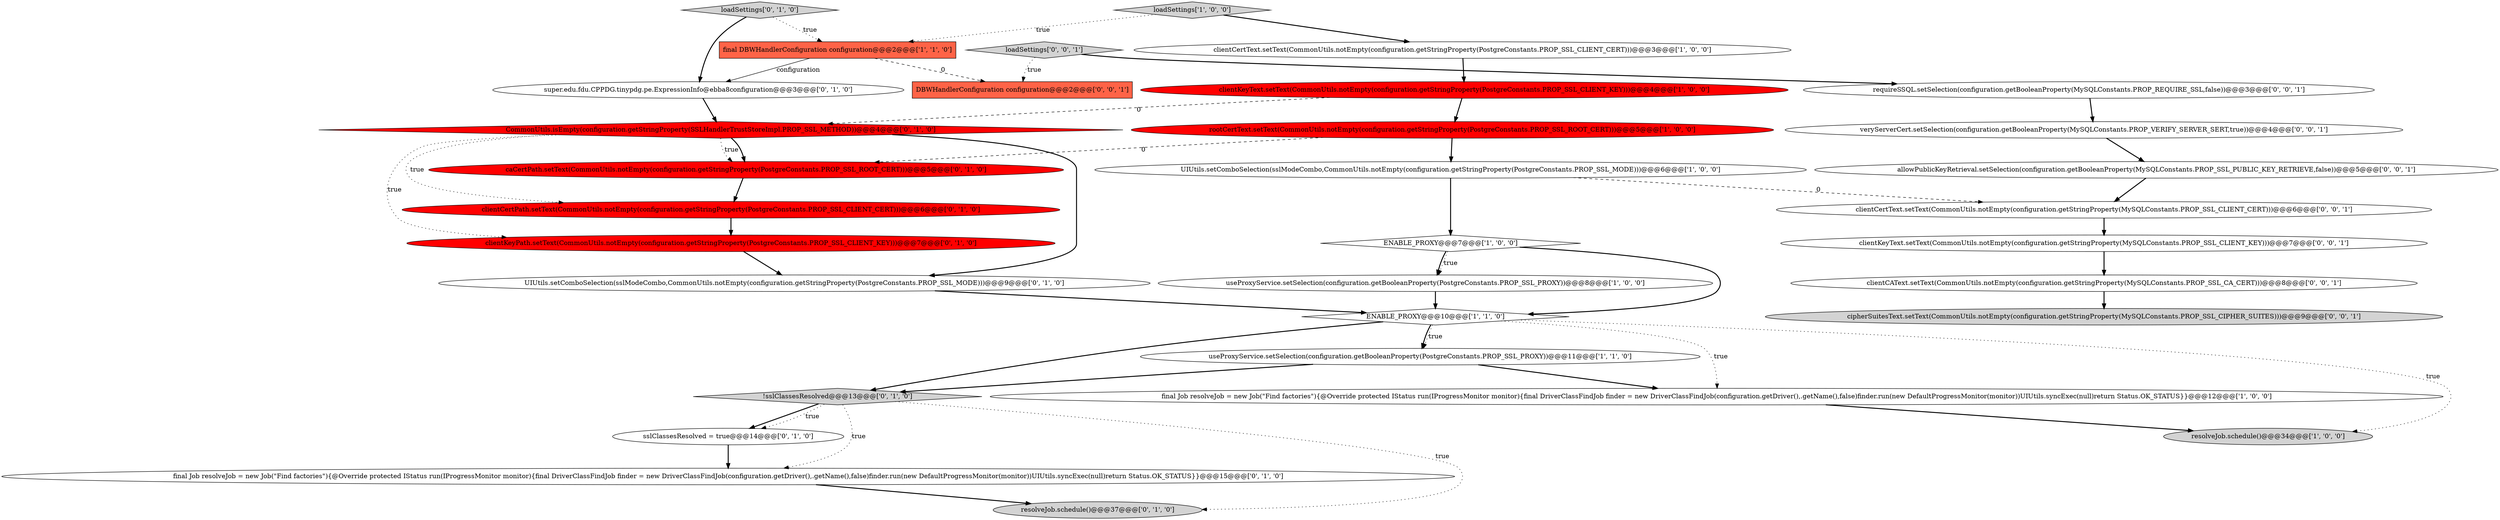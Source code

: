 digraph {
2 [style = filled, label = "ENABLE_PROXY@@@10@@@['1', '1', '0']", fillcolor = white, shape = diamond image = "AAA0AAABBB1BBB"];
12 [style = filled, label = "resolveJob.schedule()@@@37@@@['0', '1', '0']", fillcolor = lightgray, shape = ellipse image = "AAA0AAABBB2BBB"];
5 [style = filled, label = "clientCertText.setText(CommonUtils.notEmpty(configuration.getStringProperty(PostgreConstants.PROP_SSL_CLIENT_CERT)))@@@3@@@['1', '0', '0']", fillcolor = white, shape = ellipse image = "AAA0AAABBB1BBB"];
11 [style = filled, label = "useProxyService.setSelection(configuration.getBooleanProperty(PostgreConstants.PROP_SSL_PROXY))@@@11@@@['1', '1', '0']", fillcolor = white, shape = ellipse image = "AAA0AAABBB1BBB"];
24 [style = filled, label = "clientCAText.setText(CommonUtils.notEmpty(configuration.getStringProperty(MySQLConstants.PROP_SSL_CA_CERT)))@@@8@@@['0', '0', '1']", fillcolor = white, shape = ellipse image = "AAA0AAABBB3BBB"];
17 [style = filled, label = "super.edu.fdu.CPPDG.tinypdg.pe.ExpressionInfo@ebba8configuration@@@3@@@['0', '1', '0']", fillcolor = white, shape = ellipse image = "AAA0AAABBB2BBB"];
27 [style = filled, label = "clientCertText.setText(CommonUtils.notEmpty(configuration.getStringProperty(MySQLConstants.PROP_SSL_CLIENT_CERT)))@@@6@@@['0', '0', '1']", fillcolor = white, shape = ellipse image = "AAA0AAABBB3BBB"];
9 [style = filled, label = "clientKeyText.setText(CommonUtils.notEmpty(configuration.getStringProperty(PostgreConstants.PROP_SSL_CLIENT_KEY)))@@@4@@@['1', '0', '0']", fillcolor = red, shape = ellipse image = "AAA1AAABBB1BBB"];
13 [style = filled, label = "clientKeyPath.setText(CommonUtils.notEmpty(configuration.getStringProperty(PostgreConstants.PROP_SSL_CLIENT_KEY)))@@@7@@@['0', '1', '0']", fillcolor = red, shape = ellipse image = "AAA1AAABBB2BBB"];
16 [style = filled, label = "sslClassesResolved = true@@@14@@@['0', '1', '0']", fillcolor = white, shape = ellipse image = "AAA0AAABBB2BBB"];
15 [style = filled, label = "CommonUtils.isEmpty(configuration.getStringProperty(SSLHandlerTrustStoreImpl.PROP_SSL_METHOD))@@@4@@@['0', '1', '0']", fillcolor = red, shape = diamond image = "AAA1AAABBB2BBB"];
21 [style = filled, label = "!sslClassesResolved@@@13@@@['0', '1', '0']", fillcolor = lightgray, shape = diamond image = "AAA0AAABBB2BBB"];
28 [style = filled, label = "requireSSQL.setSelection(configuration.getBooleanProperty(MySQLConstants.PROP_REQUIRE_SSL,false))@@@3@@@['0', '0', '1']", fillcolor = white, shape = ellipse image = "AAA0AAABBB3BBB"];
4 [style = filled, label = "useProxyService.setSelection(configuration.getBooleanProperty(PostgreConstants.PROP_SSL_PROXY))@@@8@@@['1', '0', '0']", fillcolor = white, shape = ellipse image = "AAA0AAABBB1BBB"];
8 [style = filled, label = "rootCertText.setText(CommonUtils.notEmpty(configuration.getStringProperty(PostgreConstants.PROP_SSL_ROOT_CERT)))@@@5@@@['1', '0', '0']", fillcolor = red, shape = ellipse image = "AAA1AAABBB1BBB"];
22 [style = filled, label = "loadSettings['0', '1', '0']", fillcolor = lightgray, shape = diamond image = "AAA0AAABBB2BBB"];
7 [style = filled, label = "final DBWHandlerConfiguration configuration@@@2@@@['1', '1', '0']", fillcolor = tomato, shape = box image = "AAA0AAABBB1BBB"];
18 [style = filled, label = "caCertPath.setText(CommonUtils.notEmpty(configuration.getStringProperty(PostgreConstants.PROP_SSL_ROOT_CERT)))@@@5@@@['0', '1', '0']", fillcolor = red, shape = ellipse image = "AAA1AAABBB2BBB"];
19 [style = filled, label = "final Job resolveJob = new Job(\"Find factories\"){@Override protected IStatus run(IProgressMonitor monitor){final DriverClassFindJob finder = new DriverClassFindJob(configuration.getDriver(),.getName(),false)finder.run(new DefaultProgressMonitor(monitor))UIUtils.syncExec(null)return Status.OK_STATUS}}@@@15@@@['0', '1', '0']", fillcolor = white, shape = ellipse image = "AAA0AAABBB2BBB"];
30 [style = filled, label = "veryServerCert.setSelection(configuration.getBooleanProperty(MySQLConstants.PROP_VERIFY_SERVER_SERT,true))@@@4@@@['0', '0', '1']", fillcolor = white, shape = ellipse image = "AAA0AAABBB3BBB"];
31 [style = filled, label = "cipherSuitesText.setText(CommonUtils.notEmpty(configuration.getStringProperty(MySQLConstants.PROP_SSL_CIPHER_SUITES)))@@@9@@@['0', '0', '1']", fillcolor = lightgray, shape = ellipse image = "AAA0AAABBB3BBB"];
20 [style = filled, label = "UIUtils.setComboSelection(sslModeCombo,CommonUtils.notEmpty(configuration.getStringProperty(PostgreConstants.PROP_SSL_MODE)))@@@9@@@['0', '1', '0']", fillcolor = white, shape = ellipse image = "AAA0AAABBB2BBB"];
14 [style = filled, label = "clientCertPath.setText(CommonUtils.notEmpty(configuration.getStringProperty(PostgreConstants.PROP_SSL_CLIENT_CERT)))@@@6@@@['0', '1', '0']", fillcolor = red, shape = ellipse image = "AAA1AAABBB2BBB"];
23 [style = filled, label = "clientKeyText.setText(CommonUtils.notEmpty(configuration.getStringProperty(MySQLConstants.PROP_SSL_CLIENT_KEY)))@@@7@@@['0', '0', '1']", fillcolor = white, shape = ellipse image = "AAA0AAABBB3BBB"];
10 [style = filled, label = "loadSettings['1', '0', '0']", fillcolor = lightgray, shape = diamond image = "AAA0AAABBB1BBB"];
25 [style = filled, label = "loadSettings['0', '0', '1']", fillcolor = lightgray, shape = diamond image = "AAA0AAABBB3BBB"];
6 [style = filled, label = "ENABLE_PROXY@@@7@@@['1', '0', '0']", fillcolor = white, shape = diamond image = "AAA0AAABBB1BBB"];
0 [style = filled, label = "UIUtils.setComboSelection(sslModeCombo,CommonUtils.notEmpty(configuration.getStringProperty(PostgreConstants.PROP_SSL_MODE)))@@@6@@@['1', '0', '0']", fillcolor = white, shape = ellipse image = "AAA0AAABBB1BBB"];
26 [style = filled, label = "allowPublicKeyRetrieval.setSelection(configuration.getBooleanProperty(MySQLConstants.PROP_SSL_PUBLIC_KEY_RETRIEVE,false))@@@5@@@['0', '0', '1']", fillcolor = white, shape = ellipse image = "AAA0AAABBB3BBB"];
3 [style = filled, label = "resolveJob.schedule()@@@34@@@['1', '0', '0']", fillcolor = lightgray, shape = ellipse image = "AAA0AAABBB1BBB"];
1 [style = filled, label = "final Job resolveJob = new Job(\"Find factories\"){@Override protected IStatus run(IProgressMonitor monitor){final DriverClassFindJob finder = new DriverClassFindJob(configuration.getDriver(),.getName(),false)finder.run(new DefaultProgressMonitor(monitor))UIUtils.syncExec(null)return Status.OK_STATUS}}@@@12@@@['1', '0', '0']", fillcolor = white, shape = ellipse image = "AAA0AAABBB1BBB"];
29 [style = filled, label = "DBWHandlerConfiguration configuration@@@2@@@['0', '0', '1']", fillcolor = tomato, shape = box image = "AAA0AAABBB3BBB"];
2->3 [style = dotted, label="true"];
21->12 [style = dotted, label="true"];
7->17 [style = solid, label="configuration"];
25->28 [style = bold, label=""];
5->9 [style = bold, label=""];
28->30 [style = bold, label=""];
19->12 [style = bold, label=""];
0->6 [style = bold, label=""];
11->1 [style = bold, label=""];
11->21 [style = bold, label=""];
15->18 [style = dotted, label="true"];
30->26 [style = bold, label=""];
22->7 [style = dotted, label="true"];
1->3 [style = bold, label=""];
4->2 [style = bold, label=""];
0->27 [style = dashed, label="0"];
25->29 [style = dotted, label="true"];
15->14 [style = dotted, label="true"];
16->19 [style = bold, label=""];
9->8 [style = bold, label=""];
15->18 [style = bold, label=""];
15->13 [style = dotted, label="true"];
20->2 [style = bold, label=""];
6->2 [style = bold, label=""];
8->0 [style = bold, label=""];
2->11 [style = dotted, label="true"];
6->4 [style = bold, label=""];
26->27 [style = bold, label=""];
23->24 [style = bold, label=""];
10->5 [style = bold, label=""];
6->4 [style = dotted, label="true"];
24->31 [style = bold, label=""];
2->21 [style = bold, label=""];
2->1 [style = dotted, label="true"];
15->20 [style = bold, label=""];
21->19 [style = dotted, label="true"];
17->15 [style = bold, label=""];
21->16 [style = bold, label=""];
22->17 [style = bold, label=""];
8->18 [style = dashed, label="0"];
27->23 [style = bold, label=""];
7->29 [style = dashed, label="0"];
14->13 [style = bold, label=""];
21->16 [style = dotted, label="true"];
18->14 [style = bold, label=""];
2->11 [style = bold, label=""];
10->7 [style = dotted, label="true"];
9->15 [style = dashed, label="0"];
13->20 [style = bold, label=""];
}
